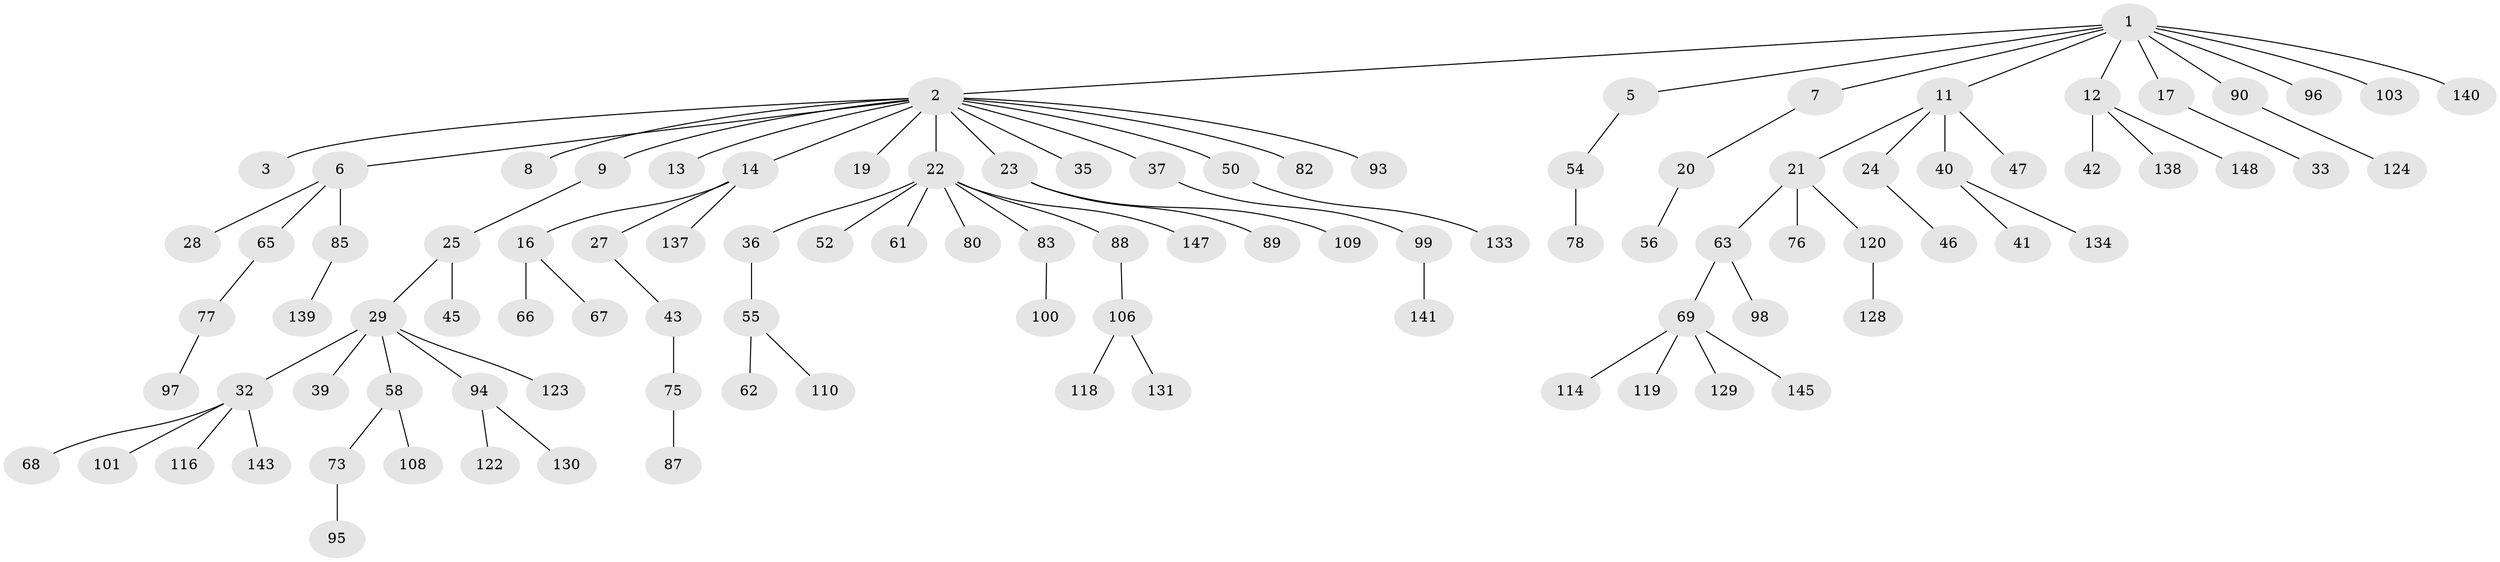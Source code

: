 // original degree distribution, {6: 0.02027027027027027, 11: 0.006756756756756757, 1: 0.5202702702702703, 2: 0.21621621621621623, 4: 0.060810810810810814, 3: 0.14189189189189189, 5: 0.033783783783783786}
// Generated by graph-tools (version 1.1) at 2025/11/02/27/25 16:11:26]
// undirected, 101 vertices, 100 edges
graph export_dot {
graph [start="1"]
  node [color=gray90,style=filled];
  1 [super="+10"];
  2 [super="+4"];
  3;
  5 [super="+31"];
  6 [super="+49"];
  7 [super="+51"];
  8 [super="+53"];
  9 [super="+70"];
  11 [super="+18"];
  12 [super="+15"];
  13;
  14 [super="+74"];
  16;
  17 [super="+34"];
  19;
  20;
  21;
  22 [super="+26"];
  23 [super="+72"];
  24 [super="+136"];
  25 [super="+44"];
  27 [super="+38"];
  28 [super="+111"];
  29 [super="+30"];
  32 [super="+64"];
  33 [super="+84"];
  35 [super="+107"];
  36;
  37 [super="+135"];
  39;
  40 [super="+112"];
  41;
  42;
  43 [super="+48"];
  45;
  46;
  47 [super="+57"];
  50 [super="+59"];
  52 [super="+117"];
  54 [super="+125"];
  55 [super="+102"];
  56 [super="+144"];
  58 [super="+60"];
  61;
  62;
  63;
  65;
  66;
  67 [super="+71"];
  68 [super="+121"];
  69 [super="+91"];
  73 [super="+81"];
  75;
  76;
  77 [super="+79"];
  78;
  80;
  82;
  83;
  85 [super="+86"];
  87;
  88 [super="+92"];
  89;
  90 [super="+104"];
  93;
  94 [super="+115"];
  95 [super="+113"];
  96 [super="+146"];
  97;
  98;
  99 [super="+105"];
  100 [super="+142"];
  101;
  103;
  106 [super="+126"];
  108;
  109 [super="+132"];
  110;
  114;
  116;
  118;
  119;
  120 [super="+127"];
  122;
  123;
  124;
  128;
  129;
  130;
  131;
  133;
  134;
  137;
  138;
  139;
  140;
  141;
  143;
  145;
  147;
  148;
  1 -- 2;
  1 -- 5;
  1 -- 7;
  1 -- 12;
  1 -- 96;
  1 -- 17;
  1 -- 103;
  1 -- 90;
  1 -- 11;
  1 -- 140;
  2 -- 3;
  2 -- 8;
  2 -- 13;
  2 -- 14;
  2 -- 22;
  2 -- 23;
  2 -- 35;
  2 -- 37;
  2 -- 93;
  2 -- 50;
  2 -- 19;
  2 -- 82;
  2 -- 6;
  2 -- 9;
  5 -- 54;
  6 -- 28;
  6 -- 85;
  6 -- 65;
  7 -- 20;
  9 -- 25;
  11 -- 21;
  11 -- 24;
  11 -- 40;
  11 -- 47;
  12 -- 148;
  12 -- 42;
  12 -- 138;
  14 -- 16;
  14 -- 27;
  14 -- 137;
  16 -- 66;
  16 -- 67;
  17 -- 33;
  20 -- 56;
  21 -- 63;
  21 -- 76;
  21 -- 120;
  22 -- 52;
  22 -- 80;
  22 -- 88;
  22 -- 147;
  22 -- 83;
  22 -- 36;
  22 -- 61;
  23 -- 89;
  23 -- 109;
  24 -- 46;
  25 -- 29;
  25 -- 45;
  27 -- 43;
  29 -- 32;
  29 -- 39;
  29 -- 94;
  29 -- 58;
  29 -- 123;
  32 -- 68;
  32 -- 116;
  32 -- 101;
  32 -- 143;
  36 -- 55;
  37 -- 99;
  40 -- 41;
  40 -- 134;
  43 -- 75;
  50 -- 133;
  54 -- 78;
  55 -- 62;
  55 -- 110;
  58 -- 73;
  58 -- 108;
  63 -- 69;
  63 -- 98;
  65 -- 77;
  69 -- 119;
  69 -- 129;
  69 -- 145;
  69 -- 114;
  73 -- 95;
  75 -- 87;
  77 -- 97;
  83 -- 100;
  85 -- 139;
  88 -- 106;
  90 -- 124;
  94 -- 122;
  94 -- 130;
  99 -- 141;
  106 -- 118;
  106 -- 131;
  120 -- 128;
}
